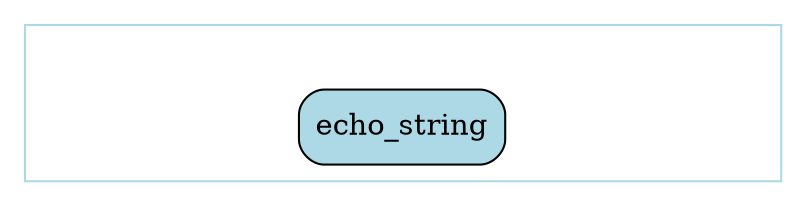 digraph "tests/test-data/wic/workflows/echo_workflow.yml" {
	newrank=True
	bgcolor=transparent
	fontcolor=white
	subgraph "cluster_tests/test-data/wic/workflows/echo_workflow.yml" {
		label="tests/test-data/wic/workflows/echo_workflow.yml"
		color=lightblue
		echo_workflow__step__1__echo_string [label=echo_string fillcolor=lightblue shape=box style="rounded, filled"]
	}
}
